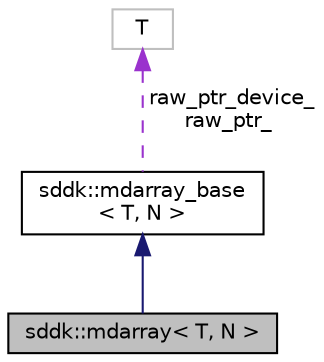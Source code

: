 digraph "sddk::mdarray&lt; T, N &gt;"
{
 // INTERACTIVE_SVG=YES
  edge [fontname="Helvetica",fontsize="10",labelfontname="Helvetica",labelfontsize="10"];
  node [fontname="Helvetica",fontsize="10",shape=record];
  Node1 [label="sddk::mdarray\< T, N \>",height=0.2,width=0.4,color="black", fillcolor="grey75", style="filled", fontcolor="black"];
  Node2 -> Node1 [dir="back",color="midnightblue",fontsize="10",style="solid",fontname="Helvetica"];
  Node2 [label="sddk::mdarray_base\l\< T, N \>",height=0.2,width=0.4,color="black", fillcolor="white", style="filled",URL="$classsddk_1_1mdarray__base.html",tooltip="Base class of multidimensional array. "];
  Node3 -> Node2 [dir="back",color="darkorchid3",fontsize="10",style="dashed",label=" raw_ptr_device_\nraw_ptr_" ,fontname="Helvetica"];
  Node3 [label="T",height=0.2,width=0.4,color="grey75", fillcolor="white", style="filled"];
}
